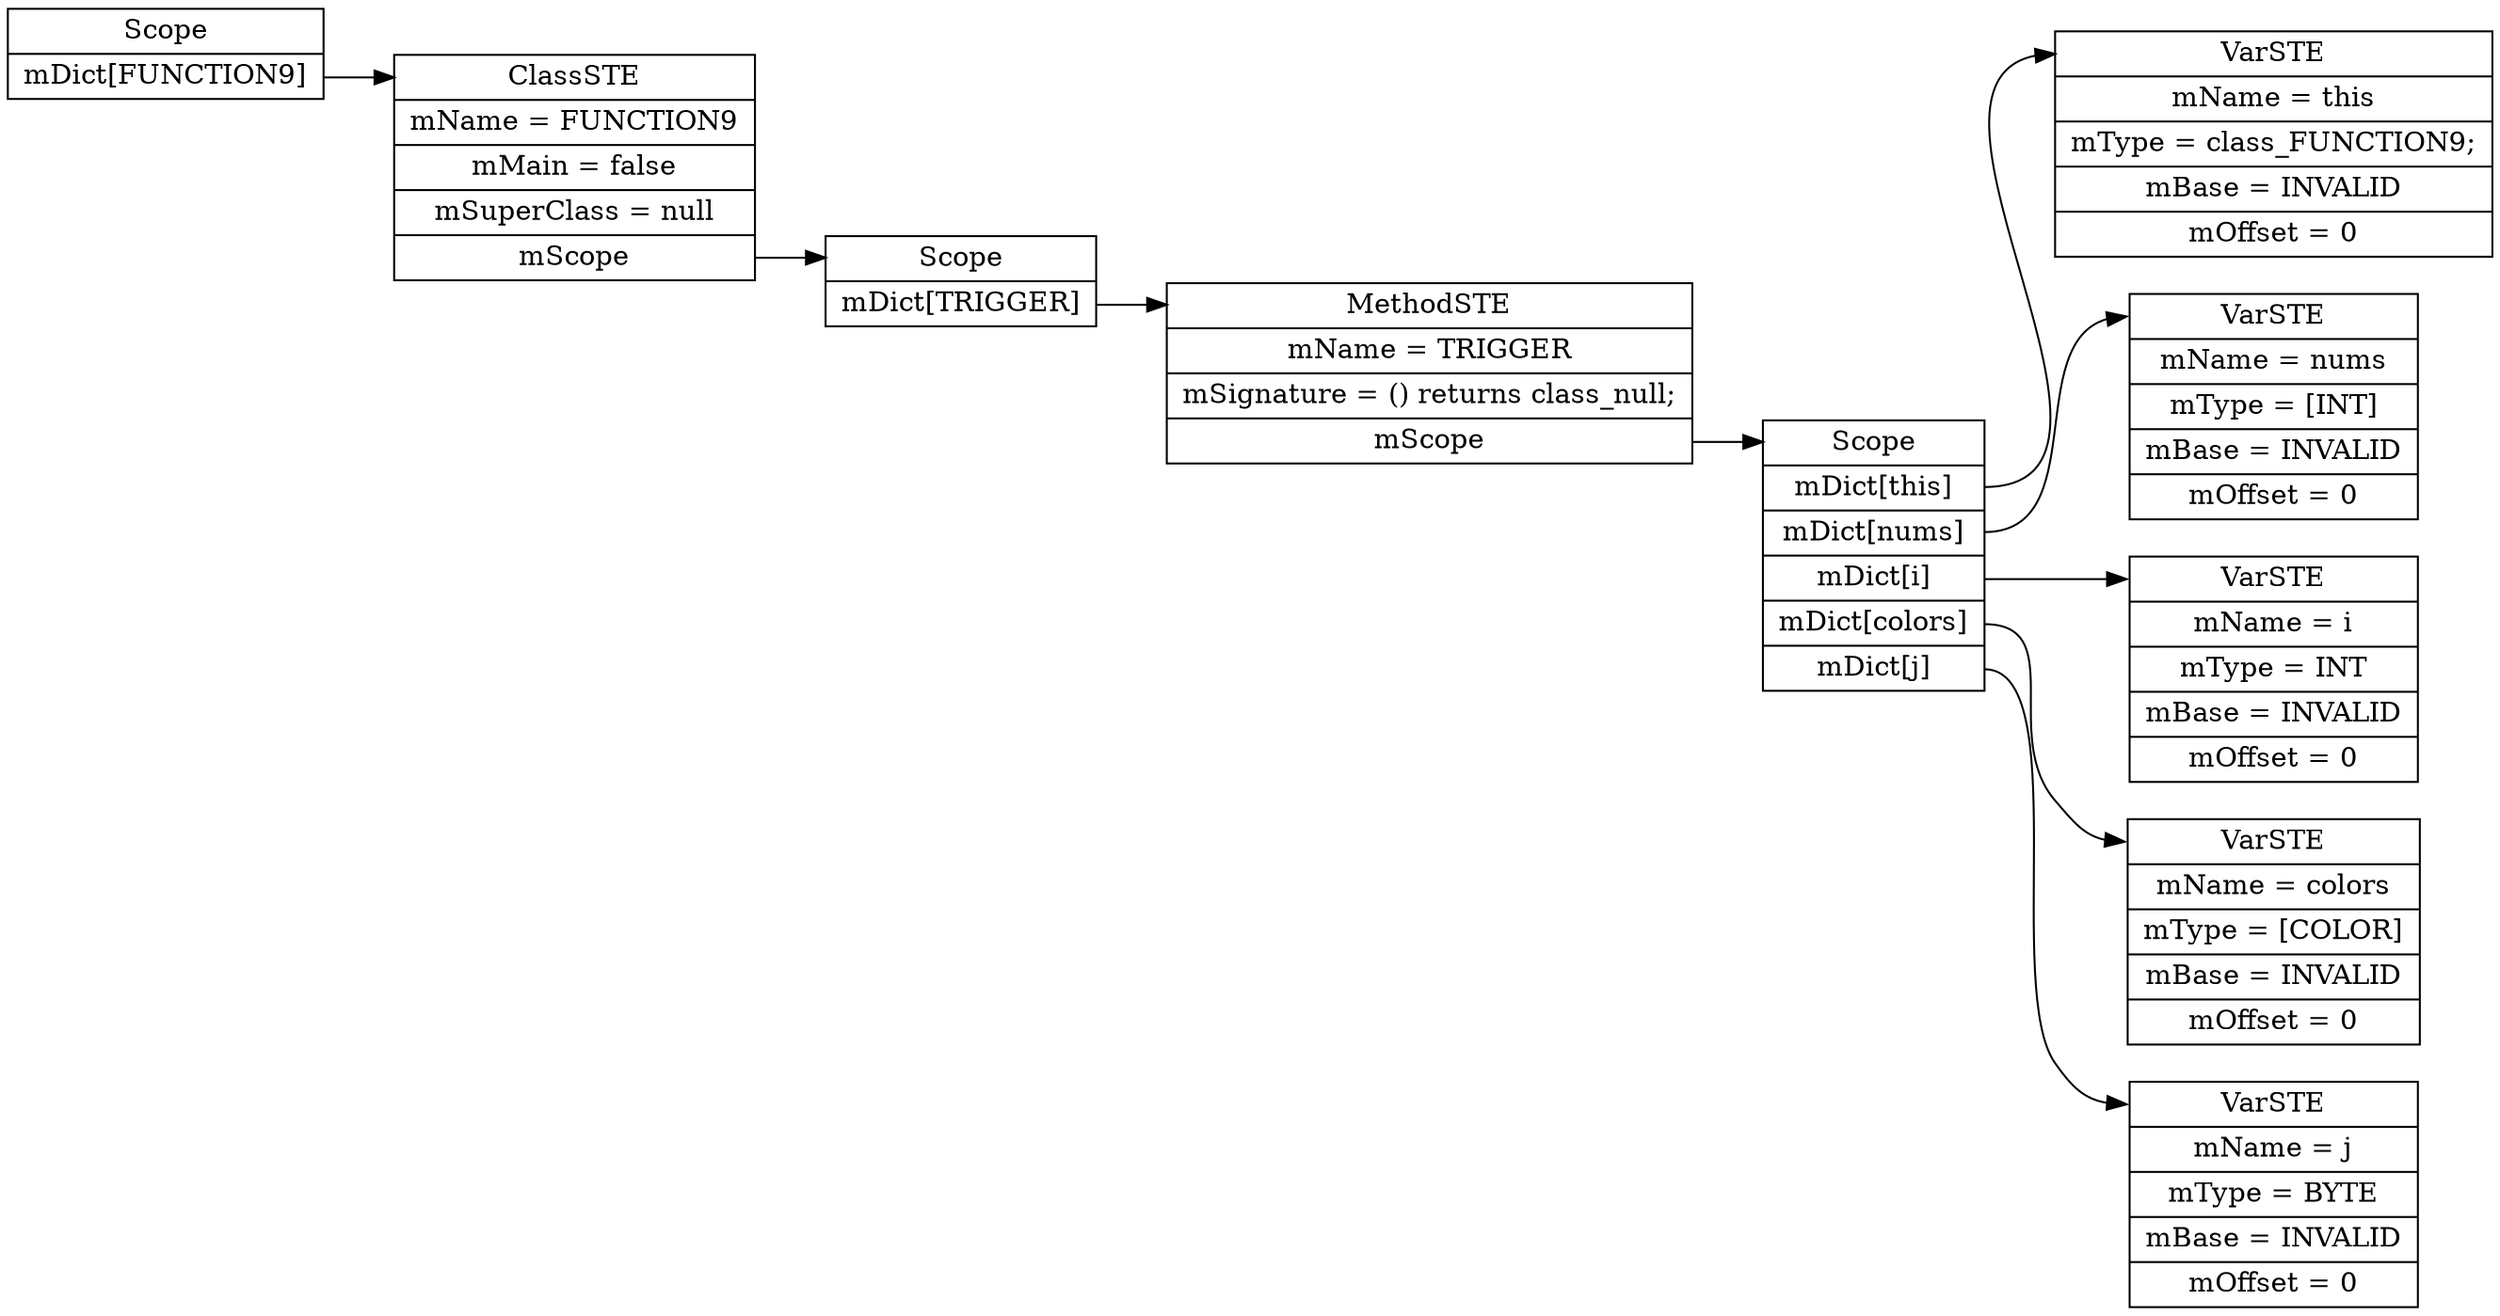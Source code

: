 digraph SymTable {
	graph [rankdir="LR"];
	node [shape=record];
	0 [label=" <f0> Scope | <f1> mDict\[FUNCTION9\] "];
	0:<f1> -> 1:<f0>;
	1 [label=" <f0> ClassSTE | <f1> mName = FUNCTION9| <f2> mMain = false| <f3> mSuperClass = null| <f4> mScope "];
	1:<f4> -> 2:<f0>;
	2 [label=" <f0> Scope | <f1> mDict\[TRIGGER\] "];
	2:<f1> -> 3:<f0>;
	3 [label=" <f0> MethodSTE | <f1> mName = TRIGGER| <f2> mSignature = () returns class_null;| <f3> mScope "];
	3:<f3> -> 4:<f0>;
	4 [label=" <f0> Scope | <f1> mDict\[this\] | <f2> mDict\[nums\] | <f3> mDict\[i\] | <f4> mDict\[colors\] | <f5> mDict\[j\] "];
	4:<f1> -> 5:<f0>;
	5 [label=" <f0> VarSTE | <f1> mName = this| <f2> mType = class_FUNCTION9;| <f3> mBase = INVALID| <f4> mOffset = 0"];
	4:<f2> -> 6:<f0>;
	6 [label=" <f0> VarSTE | <f1> mName = nums| <f2> mType = [INT]| <f3> mBase = INVALID| <f4> mOffset = 0"];
	4:<f3> -> 7:<f0>;
	7 [label=" <f0> VarSTE | <f1> mName = i| <f2> mType = INT| <f3> mBase = INVALID| <f4> mOffset = 0"];
	4:<f4> -> 8:<f0>;
	8 [label=" <f0> VarSTE | <f1> mName = colors| <f2> mType = [COLOR]| <f3> mBase = INVALID| <f4> mOffset = 0"];
	4:<f5> -> 9:<f0>;
	9 [label=" <f0> VarSTE | <f1> mName = j| <f2> mType = BYTE| <f3> mBase = INVALID| <f4> mOffset = 0"];
}
